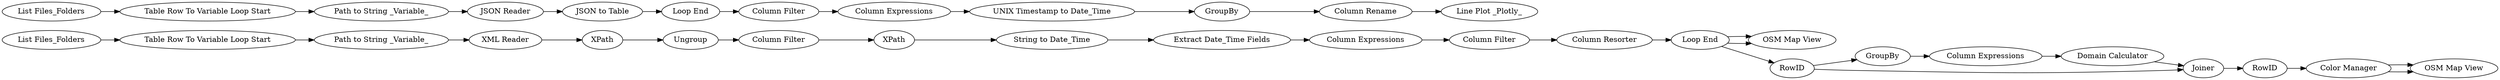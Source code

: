 digraph {
	17 [label="String to Date_Time"]
	18 [label="XML Reader"]
	19 [label=XPath]
	20 [label="Column Resorter"]
	21 [label="Extract Date_Time Fields"]
	22 [label="Column Filter"]
	24 [label="Column Expressions"]
	25 [label=Ungroup]
	27 [label="Column Filter"]
	28 [label=XPath]
	30 [label="List Files_Folders"]
	34 [label="Table Row To Variable Loop Start"]
	35 [label="Path to String _Variable_"]
	38 [label="Loop End"]
	39 [label="OSM Map View"]
	51 [label="OSM Map View"]
	40 [label=RowID]
	41 [label=GroupBy]
	43 [label="Column Expressions"]
	46 [label="Color Manager"]
	47 [label="Domain Calculator"]
	50 [label=Joiner]
	59 [label=RowID]
	61 [label="Path to String _Variable_"]
	62 [label="List Files_Folders"]
	63 [label="Table Row To Variable Loop Start"]
	64 [label="JSON Reader"]
	65 [label="JSON to Table"]
	66 [label="Loop End"]
	67 [label="Column Filter"]
	68 [label="Column Expressions"]
	69 [label="UNIX Timestamp to Date_Time"]
	70 [label=GroupBy]
	71 [label="Column Rename"]
	72 [label="Line Plot _Plotly_"]
	40 -> 41
	40 -> 50
	41 -> 43
	43 -> 47
	47 -> 50
	50 -> 59
	59 -> 46
	17 -> 21
	18 -> 28
	19 -> 17
	20 -> 38
	21 -> 24
	22 -> 20
	24 -> 22
	25 -> 27
	27 -> 19
	28 -> 25
	30 -> 34
	34 -> 35
	35 -> 18
	38 -> 39
	38 -> 39
	38 -> 40
	46 -> 51
	46 -> 51
	61 -> 64
	62 -> 63
	63 -> 61
	64 -> 65
	65 -> 66
	66 -> 67
	67 -> 68
	68 -> 69
	69 -> 70
	70 -> 71
	71 -> 72
	rankdir=LR
}
